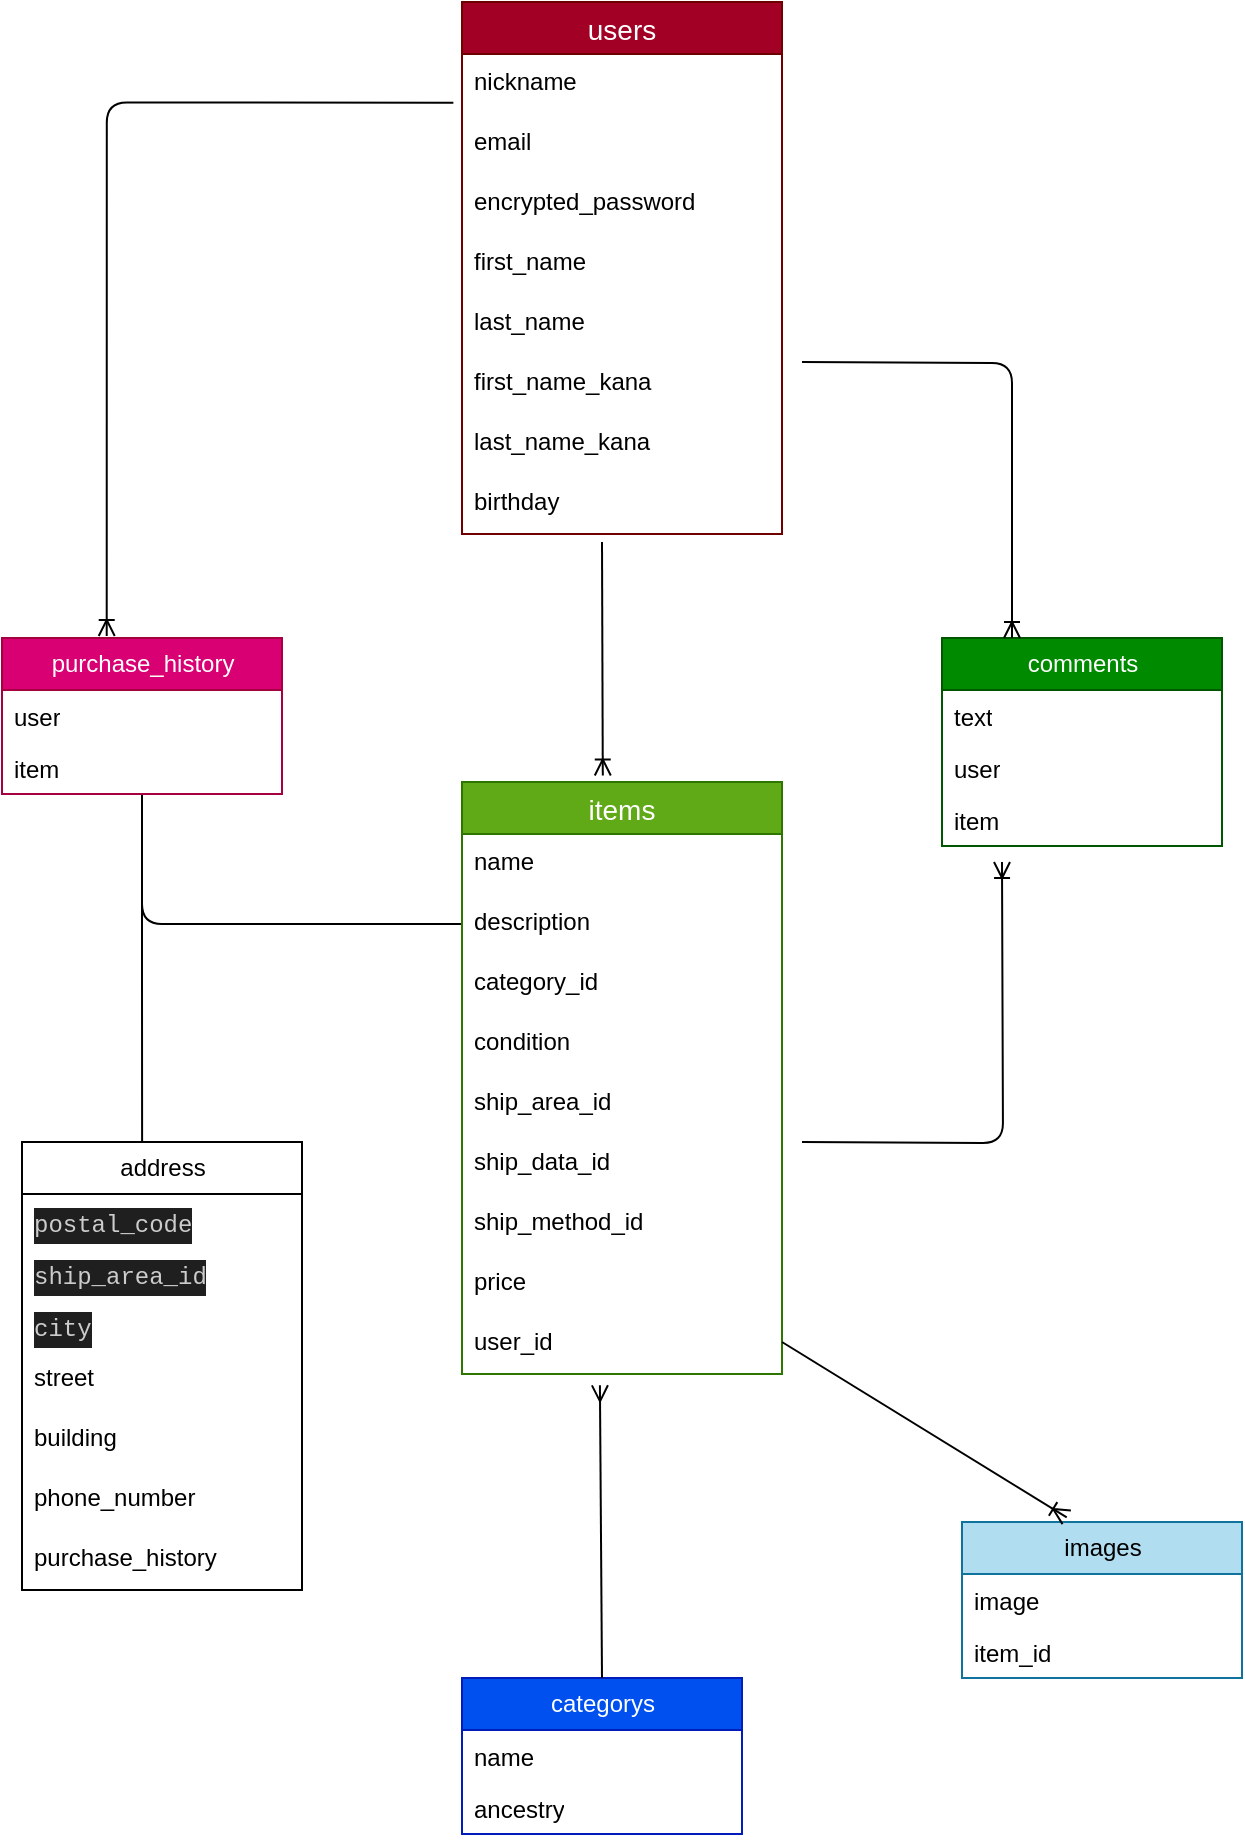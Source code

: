 <mxfile>
    <diagram id="Vv7dR6CVXpSFygwlteGx" name="ページ1">
        <mxGraphModel dx="777" dy="771" grid="1" gridSize="10" guides="1" tooltips="1" connect="1" arrows="1" fold="1" page="1" pageScale="1" pageWidth="827" pageHeight="1169" background="none" math="0" shadow="0">
            <root>
                <mxCell id="0"/>
                <mxCell id="1" parent="0"/>
                <mxCell id="Ws6j8jlH8VWMDLZOuSQh-21" value="images" style="swimlane;fontStyle=0;childLayout=stackLayout;horizontal=1;startSize=26;fillColor=#b1ddf0;horizontalStack=0;resizeParent=1;resizeParentMax=0;resizeLast=0;collapsible=1;marginBottom=0;html=1;strokeColor=#10739e;" vertex="1" parent="1">
                    <mxGeometry x="520" y="790" width="140" height="78" as="geometry"/>
                </mxCell>
                <mxCell id="Ws6j8jlH8VWMDLZOuSQh-22" value="image" style="text;strokeColor=none;fillColor=none;align=left;verticalAlign=top;spacingLeft=4;spacingRight=4;overflow=hidden;rotatable=0;points=[[0,0.5],[1,0.5]];portConstraint=eastwest;whiteSpace=wrap;html=1;" vertex="1" parent="Ws6j8jlH8VWMDLZOuSQh-21">
                    <mxGeometry y="26" width="140" height="26" as="geometry"/>
                </mxCell>
                <mxCell id="Ws6j8jlH8VWMDLZOuSQh-23" value="item_id" style="text;strokeColor=none;fillColor=none;align=left;verticalAlign=top;spacingLeft=4;spacingRight=4;overflow=hidden;rotatable=0;points=[[0,0.5],[1,0.5]];portConstraint=eastwest;whiteSpace=wrap;html=1;" vertex="1" parent="Ws6j8jlH8VWMDLZOuSQh-21">
                    <mxGeometry y="52" width="140" height="26" as="geometry"/>
                </mxCell>
                <mxCell id="Ws6j8jlH8VWMDLZOuSQh-25" value="categorys" style="swimlane;fontStyle=0;childLayout=stackLayout;horizontal=1;startSize=26;fillColor=#0050ef;horizontalStack=0;resizeParent=1;resizeParentMax=0;resizeLast=0;collapsible=1;marginBottom=0;html=1;fontColor=#ffffff;strokeColor=#001DBC;" vertex="1" parent="1">
                    <mxGeometry x="270" y="868" width="140" height="78" as="geometry"/>
                </mxCell>
                <mxCell id="Ws6j8jlH8VWMDLZOuSQh-26" value="name" style="text;strokeColor=none;fillColor=none;align=left;verticalAlign=top;spacingLeft=4;spacingRight=4;overflow=hidden;rotatable=0;points=[[0,0.5],[1,0.5]];portConstraint=eastwest;whiteSpace=wrap;html=1;" vertex="1" parent="Ws6j8jlH8VWMDLZOuSQh-25">
                    <mxGeometry y="26" width="140" height="26" as="geometry"/>
                </mxCell>
                <mxCell id="Ws6j8jlH8VWMDLZOuSQh-27" value="ancestry" style="text;strokeColor=none;fillColor=none;align=left;verticalAlign=top;spacingLeft=4;spacingRight=4;overflow=hidden;rotatable=0;points=[[0,0.5],[1,0.5]];portConstraint=eastwest;whiteSpace=wrap;html=1;" vertex="1" parent="Ws6j8jlH8VWMDLZOuSQh-25">
                    <mxGeometry y="52" width="140" height="26" as="geometry"/>
                </mxCell>
                <mxCell id="Ws6j8jlH8VWMDLZOuSQh-46" style="edgeStyle=none;html=1;endArrow=none;endFill=0;" edge="1" parent="1">
                    <mxGeometry relative="1" as="geometry">
                        <mxPoint x="390" y="80" as="targetPoint"/>
                        <mxPoint x="390" y="80" as="sourcePoint"/>
                    </mxGeometry>
                </mxCell>
                <mxCell id="Ws6j8jlH8VWMDLZOuSQh-37" value="comments" style="swimlane;fontStyle=0;childLayout=stackLayout;horizontal=1;startSize=26;fillColor=#008a00;horizontalStack=0;resizeParent=1;resizeParentMax=0;resizeLast=0;collapsible=1;marginBottom=0;html=1;fontColor=#ffffff;strokeColor=#005700;" vertex="1" parent="1">
                    <mxGeometry x="510" y="348" width="140" height="104" as="geometry"/>
                </mxCell>
                <mxCell id="Ws6j8jlH8VWMDLZOuSQh-38" value="text" style="text;strokeColor=none;fillColor=none;align=left;verticalAlign=top;spacingLeft=4;spacingRight=4;overflow=hidden;rotatable=0;points=[[0,0.5],[1,0.5]];portConstraint=eastwest;whiteSpace=wrap;html=1;" vertex="1" parent="Ws6j8jlH8VWMDLZOuSQh-37">
                    <mxGeometry y="26" width="140" height="26" as="geometry"/>
                </mxCell>
                <mxCell id="Ws6j8jlH8VWMDLZOuSQh-39" value="user" style="text;strokeColor=none;fillColor=none;align=left;verticalAlign=top;spacingLeft=4;spacingRight=4;overflow=hidden;rotatable=0;points=[[0,0.5],[1,0.5]];portConstraint=eastwest;whiteSpace=wrap;html=1;" vertex="1" parent="Ws6j8jlH8VWMDLZOuSQh-37">
                    <mxGeometry y="52" width="140" height="26" as="geometry"/>
                </mxCell>
                <mxCell id="Ws6j8jlH8VWMDLZOuSQh-40" value="item" style="text;strokeColor=none;fillColor=none;align=left;verticalAlign=top;spacingLeft=4;spacingRight=4;overflow=hidden;rotatable=0;points=[[0,0.5],[1,0.5]];portConstraint=eastwest;whiteSpace=wrap;html=1;" vertex="1" parent="Ws6j8jlH8VWMDLZOuSQh-37">
                    <mxGeometry y="78" width="140" height="26" as="geometry"/>
                </mxCell>
                <mxCell id="Ws6j8jlH8VWMDLZOuSQh-162" style="edgeStyle=orthogonalEdgeStyle;html=1;entryX=0.429;entryY=0;entryDx=0;entryDy=0;entryPerimeter=0;endArrow=none;endFill=0;" edge="1" parent="1" source="Ws6j8jlH8VWMDLZOuSQh-41" target="Ws6j8jlH8VWMDLZOuSQh-146">
                    <mxGeometry relative="1" as="geometry"/>
                </mxCell>
                <mxCell id="Ws6j8jlH8VWMDLZOuSQh-163" style="edgeStyle=orthogonalEdgeStyle;html=1;entryX=0;entryY=0.5;entryDx=0;entryDy=0;endArrow=none;endFill=0;" edge="1" parent="1" source="Ws6j8jlH8VWMDLZOuSQh-41" target="Ws6j8jlH8VWMDLZOuSQh-94">
                    <mxGeometry relative="1" as="geometry"/>
                </mxCell>
                <mxCell id="Ws6j8jlH8VWMDLZOuSQh-41" value="purchase_history" style="swimlane;fontStyle=0;childLayout=stackLayout;horizontal=1;startSize=26;fillColor=#d80073;horizontalStack=0;resizeParent=1;resizeParentMax=0;resizeLast=0;collapsible=1;marginBottom=0;html=1;fontColor=#ffffff;strokeColor=#A50040;" vertex="1" parent="1">
                    <mxGeometry x="40" y="348" width="140" height="78" as="geometry"/>
                </mxCell>
                <mxCell id="Ws6j8jlH8VWMDLZOuSQh-42" value="user" style="text;strokeColor=none;fillColor=none;align=left;verticalAlign=top;spacingLeft=4;spacingRight=4;overflow=hidden;rotatable=0;points=[[0,0.5],[1,0.5]];portConstraint=eastwest;whiteSpace=wrap;html=1;" vertex="1" parent="Ws6j8jlH8VWMDLZOuSQh-41">
                    <mxGeometry y="26" width="140" height="26" as="geometry"/>
                </mxCell>
                <mxCell id="Ws6j8jlH8VWMDLZOuSQh-43" value="item" style="text;strokeColor=none;fillColor=none;align=left;verticalAlign=top;spacingLeft=4;spacingRight=4;overflow=hidden;rotatable=0;points=[[0,0.5],[1,0.5]];portConstraint=eastwest;whiteSpace=wrap;html=1;" vertex="1" parent="Ws6j8jlH8VWMDLZOuSQh-41">
                    <mxGeometry y="52" width="140" height="26" as="geometry"/>
                </mxCell>
                <mxCell id="Ws6j8jlH8VWMDLZOuSQh-91" value="items" style="swimlane;fontStyle=0;childLayout=stackLayout;horizontal=1;startSize=26;horizontalStack=0;resizeParent=1;resizeParentMax=0;resizeLast=0;collapsible=1;marginBottom=0;align=center;fontSize=14;fillColor=#60a917;fontColor=#ffffff;strokeColor=#2D7600;" vertex="1" parent="1">
                    <mxGeometry x="270" y="420" width="160" height="296" as="geometry"/>
                </mxCell>
                <mxCell id="Ws6j8jlH8VWMDLZOuSQh-93" value="name" style="text;strokeColor=none;fillColor=none;spacingLeft=4;spacingRight=4;overflow=hidden;rotatable=0;points=[[0,0.5],[1,0.5]];portConstraint=eastwest;fontSize=12;" vertex="1" parent="Ws6j8jlH8VWMDLZOuSQh-91">
                    <mxGeometry y="26" width="160" height="30" as="geometry"/>
                </mxCell>
                <mxCell id="Ws6j8jlH8VWMDLZOuSQh-94" value="description" style="text;strokeColor=none;fillColor=none;spacingLeft=4;spacingRight=4;overflow=hidden;rotatable=0;points=[[0,0.5],[1,0.5]];portConstraint=eastwest;fontSize=12;" vertex="1" parent="Ws6j8jlH8VWMDLZOuSQh-91">
                    <mxGeometry y="56" width="160" height="30" as="geometry"/>
                </mxCell>
                <mxCell id="Ws6j8jlH8VWMDLZOuSQh-103" value="category_id" style="text;strokeColor=none;fillColor=none;spacingLeft=4;spacingRight=4;overflow=hidden;rotatable=0;points=[[0,0.5],[1,0.5]];portConstraint=eastwest;fontSize=12;" vertex="1" parent="Ws6j8jlH8VWMDLZOuSQh-91">
                    <mxGeometry y="86" width="160" height="30" as="geometry"/>
                </mxCell>
                <mxCell id="Ws6j8jlH8VWMDLZOuSQh-104" value="condition" style="text;strokeColor=none;fillColor=none;spacingLeft=4;spacingRight=4;overflow=hidden;rotatable=0;points=[[0,0.5],[1,0.5]];portConstraint=eastwest;fontSize=12;" vertex="1" parent="Ws6j8jlH8VWMDLZOuSQh-91">
                    <mxGeometry y="116" width="160" height="30" as="geometry"/>
                </mxCell>
                <mxCell id="Ws6j8jlH8VWMDLZOuSQh-105" value="ship_area_id&#10;" style="text;strokeColor=none;fillColor=none;spacingLeft=4;spacingRight=4;overflow=hidden;rotatable=0;points=[[0,0.5],[1,0.5]];portConstraint=eastwest;fontSize=12;" vertex="1" parent="Ws6j8jlH8VWMDLZOuSQh-91">
                    <mxGeometry y="146" width="160" height="30" as="geometry"/>
                </mxCell>
                <mxCell id="Ws6j8jlH8VWMDLZOuSQh-106" value="ship_data_id" style="text;strokeColor=none;fillColor=none;spacingLeft=4;spacingRight=4;overflow=hidden;rotatable=0;points=[[0,0.5],[1,0.5]];portConstraint=eastwest;fontSize=12;" vertex="1" parent="Ws6j8jlH8VWMDLZOuSQh-91">
                    <mxGeometry y="176" width="160" height="30" as="geometry"/>
                </mxCell>
                <mxCell id="Ws6j8jlH8VWMDLZOuSQh-107" value="ship_method_id" style="text;strokeColor=none;fillColor=none;spacingLeft=4;spacingRight=4;overflow=hidden;rotatable=0;points=[[0,0.5],[1,0.5]];portConstraint=eastwest;fontSize=12;" vertex="1" parent="Ws6j8jlH8VWMDLZOuSQh-91">
                    <mxGeometry y="206" width="160" height="30" as="geometry"/>
                </mxCell>
                <mxCell id="Ws6j8jlH8VWMDLZOuSQh-108" value="price" style="text;strokeColor=none;fillColor=none;spacingLeft=4;spacingRight=4;overflow=hidden;rotatable=0;points=[[0,0.5],[1,0.5]];portConstraint=eastwest;fontSize=12;" vertex="1" parent="Ws6j8jlH8VWMDLZOuSQh-91">
                    <mxGeometry y="236" width="160" height="30" as="geometry"/>
                </mxCell>
                <mxCell id="Ws6j8jlH8VWMDLZOuSQh-109" value="user_id" style="text;strokeColor=none;fillColor=none;spacingLeft=4;spacingRight=4;overflow=hidden;rotatable=0;points=[[0,0.5],[1,0.5]];portConstraint=eastwest;fontSize=12;" vertex="1" parent="Ws6j8jlH8VWMDLZOuSQh-91">
                    <mxGeometry y="266" width="160" height="30" as="geometry"/>
                </mxCell>
                <mxCell id="Ws6j8jlH8VWMDLZOuSQh-99" value="users" style="swimlane;fontStyle=0;childLayout=stackLayout;horizontal=1;startSize=26;horizontalStack=0;resizeParent=1;resizeParentMax=0;resizeLast=0;collapsible=1;marginBottom=0;align=center;fontSize=14;fillColor=#a20025;fontColor=#ffffff;strokeColor=#6F0000;" vertex="1" parent="1">
                    <mxGeometry x="270" y="30" width="160" height="266" as="geometry"/>
                </mxCell>
                <mxCell id="Ws6j8jlH8VWMDLZOuSQh-100" value="nickname" style="text;strokeColor=none;fillColor=none;spacingLeft=4;spacingRight=4;overflow=hidden;rotatable=0;points=[[0,0.5],[1,0.5]];portConstraint=eastwest;fontSize=12;" vertex="1" parent="Ws6j8jlH8VWMDLZOuSQh-99">
                    <mxGeometry y="26" width="160" height="30" as="geometry"/>
                </mxCell>
                <mxCell id="Ws6j8jlH8VWMDLZOuSQh-101" value="email" style="text;strokeColor=none;fillColor=none;spacingLeft=4;spacingRight=4;overflow=hidden;rotatable=0;points=[[0,0.5],[1,0.5]];portConstraint=eastwest;fontSize=12;" vertex="1" parent="Ws6j8jlH8VWMDLZOuSQh-99">
                    <mxGeometry y="56" width="160" height="30" as="geometry"/>
                </mxCell>
                <mxCell id="Ws6j8jlH8VWMDLZOuSQh-115" value="encrypted_password" style="text;strokeColor=none;fillColor=none;spacingLeft=4;spacingRight=4;overflow=hidden;rotatable=0;points=[[0,0.5],[1,0.5]];portConstraint=eastwest;fontSize=12;" vertex="1" parent="Ws6j8jlH8VWMDLZOuSQh-99">
                    <mxGeometry y="86" width="160" height="30" as="geometry"/>
                </mxCell>
                <mxCell id="Ws6j8jlH8VWMDLZOuSQh-116" value="first_name" style="text;strokeColor=none;fillColor=none;spacingLeft=4;spacingRight=4;overflow=hidden;rotatable=0;points=[[0,0.5],[1,0.5]];portConstraint=eastwest;fontSize=12;" vertex="1" parent="Ws6j8jlH8VWMDLZOuSQh-99">
                    <mxGeometry y="116" width="160" height="30" as="geometry"/>
                </mxCell>
                <mxCell id="Ws6j8jlH8VWMDLZOuSQh-119" value="last_name" style="text;strokeColor=none;fillColor=none;spacingLeft=4;spacingRight=4;overflow=hidden;rotatable=0;points=[[0,0.5],[1,0.5]];portConstraint=eastwest;fontSize=12;" vertex="1" parent="Ws6j8jlH8VWMDLZOuSQh-99">
                    <mxGeometry y="146" width="160" height="30" as="geometry"/>
                </mxCell>
                <mxCell id="Ws6j8jlH8VWMDLZOuSQh-102" value="first_name_kana" style="text;strokeColor=none;fillColor=none;spacingLeft=4;spacingRight=4;overflow=hidden;rotatable=0;points=[[0,0.5],[1,0.5]];portConstraint=eastwest;fontSize=12;" vertex="1" parent="Ws6j8jlH8VWMDLZOuSQh-99">
                    <mxGeometry y="176" width="160" height="30" as="geometry"/>
                </mxCell>
                <mxCell id="Ws6j8jlH8VWMDLZOuSQh-120" value="last_name_kana" style="text;strokeColor=none;fillColor=none;spacingLeft=4;spacingRight=4;overflow=hidden;rotatable=0;points=[[0,0.5],[1,0.5]];portConstraint=eastwest;fontSize=12;" vertex="1" parent="Ws6j8jlH8VWMDLZOuSQh-99">
                    <mxGeometry y="206" width="160" height="30" as="geometry"/>
                </mxCell>
                <mxCell id="Ws6j8jlH8VWMDLZOuSQh-114" value="birthday" style="text;strokeColor=none;fillColor=none;spacingLeft=4;spacingRight=4;overflow=hidden;rotatable=0;points=[[0,0.5],[1,0.5]];portConstraint=eastwest;fontSize=12;" vertex="1" parent="Ws6j8jlH8VWMDLZOuSQh-99">
                    <mxGeometry y="236" width="160" height="30" as="geometry"/>
                </mxCell>
                <mxCell id="Ws6j8jlH8VWMDLZOuSQh-146" value="address" style="swimlane;fontStyle=0;childLayout=stackLayout;horizontal=1;startSize=26;fillColor=none;horizontalStack=0;resizeParent=1;resizeParentMax=0;resizeLast=0;collapsible=1;marginBottom=0;html=1;" vertex="1" parent="1">
                    <mxGeometry x="50" y="600" width="140" height="224" as="geometry"/>
                </mxCell>
                <mxCell id="Ws6j8jlH8VWMDLZOuSQh-147" value="&lt;div style=&quot;color: rgb(204, 204, 204); background-color: rgb(31, 31, 31); font-family: Menlo, Monaco, &amp;quot;Courier New&amp;quot;, monospace; line-height: 18px;&quot;&gt;postal_code&lt;/div&gt;" style="text;strokeColor=none;fillColor=none;align=left;verticalAlign=top;spacingLeft=4;spacingRight=4;overflow=hidden;rotatable=0;points=[[0,0.5],[1,0.5]];portConstraint=eastwest;whiteSpace=wrap;html=1;" vertex="1" parent="Ws6j8jlH8VWMDLZOuSQh-146">
                    <mxGeometry y="26" width="140" height="26" as="geometry"/>
                </mxCell>
                <mxCell id="Ws6j8jlH8VWMDLZOuSQh-148" value="&lt;div style=&quot;color: rgb(204, 204, 204); background-color: rgb(31, 31, 31); font-family: Menlo, Monaco, &amp;quot;Courier New&amp;quot;, monospace; line-height: 18px;&quot;&gt;ship_area_id&lt;/div&gt;" style="text;strokeColor=none;fillColor=none;align=left;verticalAlign=top;spacingLeft=4;spacingRight=4;overflow=hidden;rotatable=0;points=[[0,0.5],[1,0.5]];portConstraint=eastwest;whiteSpace=wrap;html=1;" vertex="1" parent="Ws6j8jlH8VWMDLZOuSQh-146">
                    <mxGeometry y="52" width="140" height="26" as="geometry"/>
                </mxCell>
                <mxCell id="Ws6j8jlH8VWMDLZOuSQh-149" value="&lt;div style=&quot;color: rgb(204, 204, 204); background-color: rgb(31, 31, 31); font-family: Menlo, Monaco, &amp;quot;Courier New&amp;quot;, monospace; line-height: 18px;&quot;&gt;city&lt;/div&gt;" style="text;strokeColor=none;fillColor=none;align=left;verticalAlign=top;spacingLeft=4;spacingRight=4;overflow=hidden;rotatable=0;points=[[0,0.5],[1,0.5]];portConstraint=eastwest;whiteSpace=wrap;html=1;" vertex="1" parent="Ws6j8jlH8VWMDLZOuSQh-146">
                    <mxGeometry y="78" width="140" height="26" as="geometry"/>
                </mxCell>
                <mxCell id="Ws6j8jlH8VWMDLZOuSQh-150" value="street" style="text;strokeColor=none;fillColor=none;spacingLeft=4;spacingRight=4;overflow=hidden;rotatable=0;points=[[0,0.5],[1,0.5]];portConstraint=eastwest;fontSize=12;" vertex="1" parent="Ws6j8jlH8VWMDLZOuSQh-146">
                    <mxGeometry y="104" width="140" height="30" as="geometry"/>
                </mxCell>
                <mxCell id="Ws6j8jlH8VWMDLZOuSQh-151" value="building" style="text;strokeColor=none;fillColor=none;spacingLeft=4;spacingRight=4;overflow=hidden;rotatable=0;points=[[0,0.5],[1,0.5]];portConstraint=eastwest;fontSize=12;" vertex="1" parent="Ws6j8jlH8VWMDLZOuSQh-146">
                    <mxGeometry y="134" width="140" height="30" as="geometry"/>
                </mxCell>
                <mxCell id="Ws6j8jlH8VWMDLZOuSQh-152" value="phone_number" style="text;strokeColor=none;fillColor=none;spacingLeft=4;spacingRight=4;overflow=hidden;rotatable=0;points=[[0,0.5],[1,0.5]];portConstraint=eastwest;fontSize=12;" vertex="1" parent="Ws6j8jlH8VWMDLZOuSQh-146">
                    <mxGeometry y="164" width="140" height="30" as="geometry"/>
                </mxCell>
                <mxCell id="Ws6j8jlH8VWMDLZOuSQh-153" value="purchase_history" style="text;strokeColor=none;fillColor=none;spacingLeft=4;spacingRight=4;overflow=hidden;rotatable=0;points=[[0,0.5],[1,0.5]];portConstraint=eastwest;fontSize=12;" vertex="1" parent="Ws6j8jlH8VWMDLZOuSQh-146">
                    <mxGeometry y="194" width="140" height="30" as="geometry"/>
                </mxCell>
                <mxCell id="Ws6j8jlH8VWMDLZOuSQh-174" value="" style="fontSize=12;html=1;endArrow=ERmany;exitX=0.5;exitY=0;exitDx=0;exitDy=0;entryX=0.431;entryY=1.189;entryDx=0;entryDy=0;entryPerimeter=0;" edge="1" parent="1" source="Ws6j8jlH8VWMDLZOuSQh-25" target="Ws6j8jlH8VWMDLZOuSQh-109">
                    <mxGeometry width="100" height="100" relative="1" as="geometry">
                        <mxPoint x="339.33" y="846" as="sourcePoint"/>
                        <mxPoint x="339.33" y="746" as="targetPoint"/>
                    </mxGeometry>
                </mxCell>
                <mxCell id="Ws6j8jlH8VWMDLZOuSQh-175" value="" style="edgeStyle=orthogonalEdgeStyle;fontSize=12;html=1;endArrow=ERoneToMany;" edge="1" parent="1">
                    <mxGeometry width="100" height="100" relative="1" as="geometry">
                        <mxPoint x="440" y="600" as="sourcePoint"/>
                        <mxPoint x="540" y="460" as="targetPoint"/>
                    </mxGeometry>
                </mxCell>
                <mxCell id="Ws6j8jlH8VWMDLZOuSQh-177" value="" style="edgeStyle=orthogonalEdgeStyle;fontSize=12;html=1;endArrow=ERoneToMany;entryX=0.25;entryY=0;entryDx=0;entryDy=0;" edge="1" parent="1" target="Ws6j8jlH8VWMDLZOuSQh-37">
                    <mxGeometry width="100" height="100" relative="1" as="geometry">
                        <mxPoint x="440" y="210" as="sourcePoint"/>
                        <mxPoint x="540" y="110" as="targetPoint"/>
                    </mxGeometry>
                </mxCell>
                <mxCell id="Ws6j8jlH8VWMDLZOuSQh-178" value="" style="edgeStyle=orthogonalEdgeStyle;fontSize=12;html=1;endArrow=ERoneToMany;exitX=-0.027;exitY=-0.189;exitDx=0;exitDy=0;exitPerimeter=0;entryX=0.374;entryY=-0.013;entryDx=0;entryDy=0;entryPerimeter=0;" edge="1" parent="1" source="Ws6j8jlH8VWMDLZOuSQh-101" target="Ws6j8jlH8VWMDLZOuSQh-41">
                    <mxGeometry width="100" height="100" relative="1" as="geometry">
                        <mxPoint x="190" y="80" as="sourcePoint"/>
                        <mxPoint x="90" y="180" as="targetPoint"/>
                    </mxGeometry>
                </mxCell>
                <mxCell id="Ws6j8jlH8VWMDLZOuSQh-180" value="" style="fontSize=12;html=1;endArrow=ERoneToMany;elbow=vertical;entryX=0.374;entryY=-0.03;entryDx=0;entryDy=0;entryPerimeter=0;" edge="1" parent="1" target="Ws6j8jlH8VWMDLZOuSQh-21">
                    <mxGeometry width="100" height="100" relative="1" as="geometry">
                        <mxPoint x="430" y="700" as="sourcePoint"/>
                        <mxPoint x="530" y="600" as="targetPoint"/>
                    </mxGeometry>
                </mxCell>
                <mxCell id="Ws6j8jlH8VWMDLZOuSQh-181" value="" style="fontSize=12;html=1;endArrow=ERoneToMany;elbow=vertical;entryX=0.44;entryY=-0.011;entryDx=0;entryDy=0;entryPerimeter=0;" edge="1" parent="1" target="Ws6j8jlH8VWMDLZOuSQh-91">
                    <mxGeometry width="100" height="100" relative="1" as="geometry">
                        <mxPoint x="340" y="300" as="sourcePoint"/>
                        <mxPoint x="240" y="360" as="targetPoint"/>
                    </mxGeometry>
                </mxCell>
            </root>
        </mxGraphModel>
    </diagram>
</mxfile>